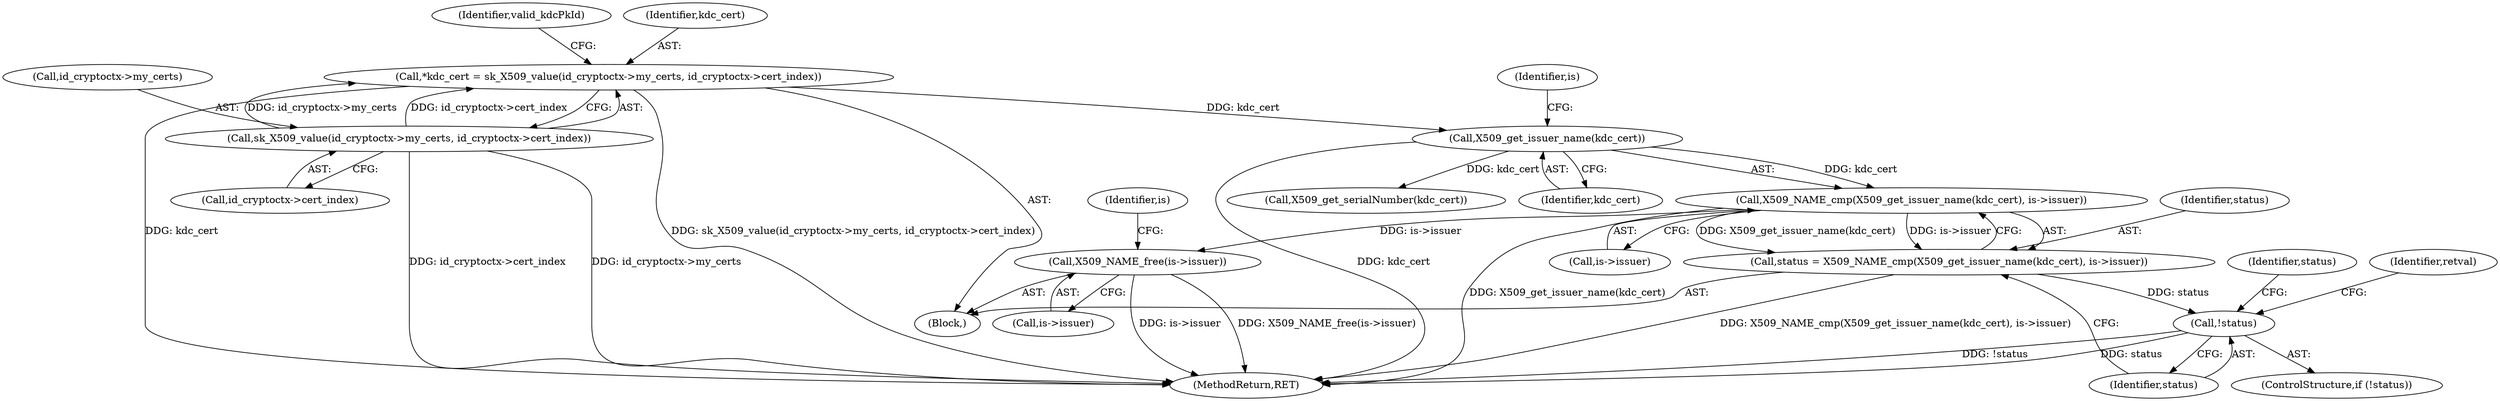 digraph "0_krb5_f249555301940c6df3a2cdda13b56b5674eebc2e@pointer" {
"1000158" [label="(Call,X509_NAME_cmp(X509_get_issuer_name(kdc_cert), is->issuer))"];
"1000159" [label="(Call,X509_get_issuer_name(kdc_cert))"];
"1000126" [label="(Call,*kdc_cert = sk_X509_value(id_cryptoctx->my_certs, id_cryptoctx->cert_index))"];
"1000128" [label="(Call,sk_X509_value(id_cryptoctx->my_certs, id_cryptoctx->cert_index))"];
"1000156" [label="(Call,status = X509_NAME_cmp(X509_get_issuer_name(kdc_cert), is->issuer))"];
"1000165" [label="(Call,!status)"];
"1000186" [label="(Call,X509_NAME_free(is->issuer))"];
"1000128" [label="(Call,sk_X509_value(id_cryptoctx->my_certs, id_cryptoctx->cert_index))"];
"1000169" [label="(Identifier,status)"];
"1000171" [label="(Call,X509_get_serialNumber(kdc_cert))"];
"1000108" [label="(Block,)"];
"1000166" [label="(Identifier,status)"];
"1000159" [label="(Call,X509_get_issuer_name(kdc_cert))"];
"1000192" [label="(Identifier,is)"];
"1000162" [label="(Identifier,is)"];
"1000187" [label="(Call,is->issuer)"];
"1000161" [label="(Call,is->issuer)"];
"1000186" [label="(Call,X509_NAME_free(is->issuer))"];
"1000160" [label="(Identifier,kdc_cert)"];
"1000137" [label="(Identifier,valid_kdcPkId)"];
"1000164" [label="(ControlStructure,if (!status))"];
"1000132" [label="(Call,id_cryptoctx->cert_index)"];
"1000127" [label="(Identifier,kdc_cert)"];
"1000165" [label="(Call,!status)"];
"1000198" [label="(MethodReturn,RET)"];
"1000156" [label="(Call,status = X509_NAME_cmp(X509_get_issuer_name(kdc_cert), is->issuer))"];
"1000158" [label="(Call,X509_NAME_cmp(X509_get_issuer_name(kdc_cert), is->issuer))"];
"1000184" [label="(Identifier,retval)"];
"1000126" [label="(Call,*kdc_cert = sk_X509_value(id_cryptoctx->my_certs, id_cryptoctx->cert_index))"];
"1000129" [label="(Call,id_cryptoctx->my_certs)"];
"1000157" [label="(Identifier,status)"];
"1000158" -> "1000156"  [label="AST: "];
"1000158" -> "1000161"  [label="CFG: "];
"1000159" -> "1000158"  [label="AST: "];
"1000161" -> "1000158"  [label="AST: "];
"1000156" -> "1000158"  [label="CFG: "];
"1000158" -> "1000198"  [label="DDG: X509_get_issuer_name(kdc_cert)"];
"1000158" -> "1000156"  [label="DDG: X509_get_issuer_name(kdc_cert)"];
"1000158" -> "1000156"  [label="DDG: is->issuer"];
"1000159" -> "1000158"  [label="DDG: kdc_cert"];
"1000158" -> "1000186"  [label="DDG: is->issuer"];
"1000159" -> "1000160"  [label="CFG: "];
"1000160" -> "1000159"  [label="AST: "];
"1000162" -> "1000159"  [label="CFG: "];
"1000159" -> "1000198"  [label="DDG: kdc_cert"];
"1000126" -> "1000159"  [label="DDG: kdc_cert"];
"1000159" -> "1000171"  [label="DDG: kdc_cert"];
"1000126" -> "1000108"  [label="AST: "];
"1000126" -> "1000128"  [label="CFG: "];
"1000127" -> "1000126"  [label="AST: "];
"1000128" -> "1000126"  [label="AST: "];
"1000137" -> "1000126"  [label="CFG: "];
"1000126" -> "1000198"  [label="DDG: kdc_cert"];
"1000126" -> "1000198"  [label="DDG: sk_X509_value(id_cryptoctx->my_certs, id_cryptoctx->cert_index)"];
"1000128" -> "1000126"  [label="DDG: id_cryptoctx->my_certs"];
"1000128" -> "1000126"  [label="DDG: id_cryptoctx->cert_index"];
"1000128" -> "1000132"  [label="CFG: "];
"1000129" -> "1000128"  [label="AST: "];
"1000132" -> "1000128"  [label="AST: "];
"1000128" -> "1000198"  [label="DDG: id_cryptoctx->cert_index"];
"1000128" -> "1000198"  [label="DDG: id_cryptoctx->my_certs"];
"1000156" -> "1000108"  [label="AST: "];
"1000157" -> "1000156"  [label="AST: "];
"1000166" -> "1000156"  [label="CFG: "];
"1000156" -> "1000198"  [label="DDG: X509_NAME_cmp(X509_get_issuer_name(kdc_cert), is->issuer)"];
"1000156" -> "1000165"  [label="DDG: status"];
"1000165" -> "1000164"  [label="AST: "];
"1000165" -> "1000166"  [label="CFG: "];
"1000166" -> "1000165"  [label="AST: "];
"1000169" -> "1000165"  [label="CFG: "];
"1000184" -> "1000165"  [label="CFG: "];
"1000165" -> "1000198"  [label="DDG: !status"];
"1000165" -> "1000198"  [label="DDG: status"];
"1000186" -> "1000108"  [label="AST: "];
"1000186" -> "1000187"  [label="CFG: "];
"1000187" -> "1000186"  [label="AST: "];
"1000192" -> "1000186"  [label="CFG: "];
"1000186" -> "1000198"  [label="DDG: X509_NAME_free(is->issuer)"];
"1000186" -> "1000198"  [label="DDG: is->issuer"];
}
